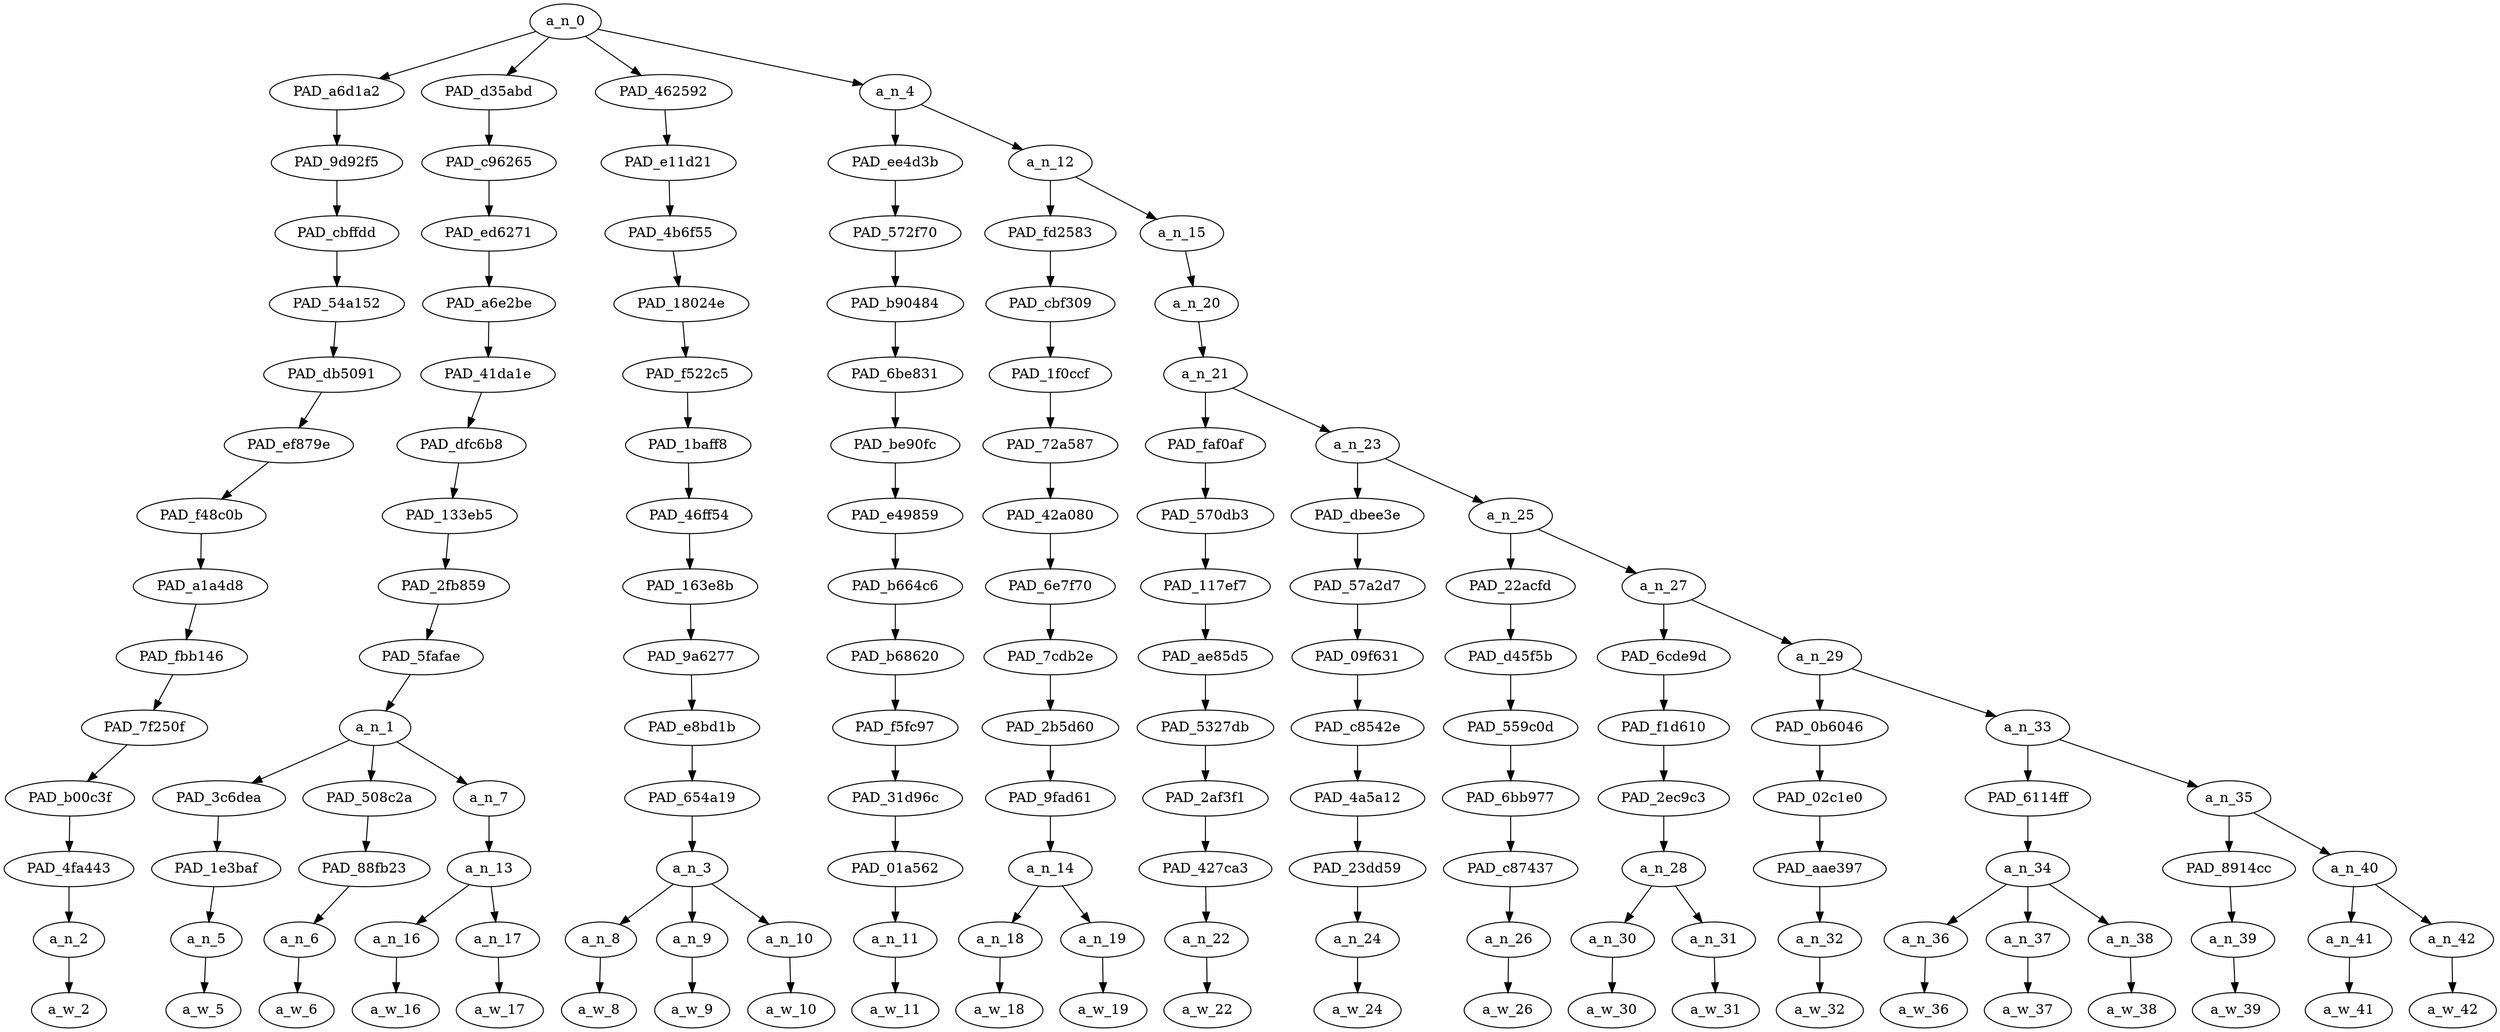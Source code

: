 strict digraph "" {
	a_n_0	[div_dir=1,
		index=0,
		level=14,
		pos="5.143961588541667,14!",
		text_span="[0, 1, 2, 3, 4, 5, 6, 7, 8, 9, 10, 11, 12, 13, 14, 15, 16, 17, 18, 19, 20, 21, 22]",
		value=0.99999998];
	PAD_a6d1a2	[div_dir=1,
		index=1,
		level=13,
		pos="4.0,13!",
		text_span="[4]",
		value=0.03120883];
	a_n_0 -> PAD_a6d1a2;
	PAD_d35abd	[div_dir=1,
		index=0,
		level=13,
		pos="1.1666666666666667,13!",
		text_span="[0, 1, 2, 3]",
		value=0.19670780];
	a_n_0 -> PAD_d35abd;
	PAD_462592	[div_dir=1,
		index=2,
		level=13,
		pos="6.0,13!",
		text_span="[5, 6, 7]",
		value=0.34139690];
	a_n_0 -> PAD_462592;
	a_n_4	[div_dir=1,
		index=3,
		level=13,
		pos="9.4091796875,13!",
		text_span="[8, 9, 10, 11, 12, 13, 14, 15, 16, 17, 18, 19, 20, 21, 22]",
		value=0.42964455];
	a_n_0 -> a_n_4;
	PAD_9d92f5	[div_dir=1,
		index=1,
		level=12,
		pos="4.0,12!",
		text_span="[4]",
		value=0.03120883];
	PAD_a6d1a2 -> PAD_9d92f5;
	PAD_cbffdd	[div_dir=1,
		index=1,
		level=11,
		pos="4.0,11!",
		text_span="[4]",
		value=0.03120883];
	PAD_9d92f5 -> PAD_cbffdd;
	PAD_54a152	[div_dir=1,
		index=1,
		level=10,
		pos="4.0,10!",
		text_span="[4]",
		value=0.03120883];
	PAD_cbffdd -> PAD_54a152;
	PAD_db5091	[div_dir=1,
		index=1,
		level=9,
		pos="4.0,9!",
		text_span="[4]",
		value=0.03120883];
	PAD_54a152 -> PAD_db5091;
	PAD_ef879e	[div_dir=1,
		index=1,
		level=8,
		pos="4.0,8!",
		text_span="[4]",
		value=0.03120883];
	PAD_db5091 -> PAD_ef879e;
	PAD_f48c0b	[div_dir=1,
		index=1,
		level=7,
		pos="4.0,7!",
		text_span="[4]",
		value=0.03120883];
	PAD_ef879e -> PAD_f48c0b;
	PAD_a1a4d8	[div_dir=1,
		index=1,
		level=6,
		pos="4.0,6!",
		text_span="[4]",
		value=0.03120883];
	PAD_f48c0b -> PAD_a1a4d8;
	PAD_fbb146	[div_dir=1,
		index=1,
		level=5,
		pos="4.0,5!",
		text_span="[4]",
		value=0.03120883];
	PAD_a1a4d8 -> PAD_fbb146;
	PAD_7f250f	[div_dir=1,
		index=1,
		level=4,
		pos="4.0,4!",
		text_span="[4]",
		value=0.03120883];
	PAD_fbb146 -> PAD_7f250f;
	PAD_b00c3f	[div_dir=1,
		index=3,
		level=3,
		pos="4.0,3!",
		text_span="[4]",
		value=0.03120883];
	PAD_7f250f -> PAD_b00c3f;
	PAD_4fa443	[div_dir=1,
		index=3,
		level=2,
		pos="4.0,2!",
		text_span="[4]",
		value=0.03120883];
	PAD_b00c3f -> PAD_4fa443;
	a_n_2	[div_dir=1,
		index=4,
		level=1,
		pos="4.0,1!",
		text_span="[4]",
		value=0.03120883];
	PAD_4fa443 -> a_n_2;
	a_w_2	[div_dir=0,
		index=4,
		level=0,
		pos="4,0!",
		text_span="[4]",
		value=does];
	a_n_2 -> a_w_2;
	PAD_c96265	[div_dir=1,
		index=0,
		level=12,
		pos="1.1666666666666667,12!",
		text_span="[0, 1, 2, 3]",
		value=0.19670780];
	PAD_d35abd -> PAD_c96265;
	PAD_ed6271	[div_dir=1,
		index=0,
		level=11,
		pos="1.1666666666666667,11!",
		text_span="[0, 1, 2, 3]",
		value=0.19670780];
	PAD_c96265 -> PAD_ed6271;
	PAD_a6e2be	[div_dir=1,
		index=0,
		level=10,
		pos="1.1666666666666667,10!",
		text_span="[0, 1, 2, 3]",
		value=0.19670780];
	PAD_ed6271 -> PAD_a6e2be;
	PAD_41da1e	[div_dir=1,
		index=0,
		level=9,
		pos="1.1666666666666667,9!",
		text_span="[0, 1, 2, 3]",
		value=0.19670780];
	PAD_a6e2be -> PAD_41da1e;
	PAD_dfc6b8	[div_dir=1,
		index=0,
		level=8,
		pos="1.1666666666666667,8!",
		text_span="[0, 1, 2, 3]",
		value=0.19670780];
	PAD_41da1e -> PAD_dfc6b8;
	PAD_133eb5	[div_dir=1,
		index=0,
		level=7,
		pos="1.1666666666666667,7!",
		text_span="[0, 1, 2, 3]",
		value=0.19670780];
	PAD_dfc6b8 -> PAD_133eb5;
	PAD_2fb859	[div_dir=1,
		index=0,
		level=6,
		pos="1.1666666666666667,6!",
		text_span="[0, 1, 2, 3]",
		value=0.19670780];
	PAD_133eb5 -> PAD_2fb859;
	PAD_5fafae	[div_dir=1,
		index=0,
		level=5,
		pos="1.1666666666666667,5!",
		text_span="[0, 1, 2, 3]",
		value=0.19670780];
	PAD_2fb859 -> PAD_5fafae;
	a_n_1	[div_dir=1,
		index=0,
		level=4,
		pos="1.1666666666666667,4!",
		text_span="[0, 1, 2, 3]",
		value=0.19670780];
	PAD_5fafae -> a_n_1;
	PAD_3c6dea	[div_dir=1,
		index=0,
		level=3,
		pos="0.0,3!",
		text_span="[0]",
		value=0.06307163];
	a_n_1 -> PAD_3c6dea;
	PAD_508c2a	[div_dir=1,
		index=1,
		level=3,
		pos="1.0,3!",
		text_span="[1]",
		value=0.04877515];
	a_n_1 -> PAD_508c2a;
	a_n_7	[div_dir=1,
		index=2,
		level=3,
		pos="2.5,3!",
		text_span="[2, 3]",
		value=0.08437513];
	a_n_1 -> a_n_7;
	PAD_1e3baf	[div_dir=1,
		index=0,
		level=2,
		pos="0.0,2!",
		text_span="[0]",
		value=0.06307163];
	PAD_3c6dea -> PAD_1e3baf;
	a_n_5	[div_dir=1,
		index=0,
		level=1,
		pos="0.0,1!",
		text_span="[0]",
		value=0.06307163];
	PAD_1e3baf -> a_n_5;
	a_w_5	[div_dir=0,
		index=0,
		level=0,
		pos="0,0!",
		text_span="[0]",
		value=excuse];
	a_n_5 -> a_w_5;
	PAD_88fb23	[div_dir=1,
		index=1,
		level=2,
		pos="1.0,2!",
		text_span="[1]",
		value=0.04877515];
	PAD_508c2a -> PAD_88fb23;
	a_n_6	[div_dir=1,
		index=1,
		level=1,
		pos="1.0,1!",
		text_span="[1]",
		value=0.04877515];
	PAD_88fb23 -> a_n_6;
	a_w_6	[div_dir=0,
		index=1,
		level=0,
		pos="1,0!",
		text_span="[1]",
		value=me];
	a_n_6 -> a_w_6;
	a_n_13	[div_dir=1,
		index=2,
		level=2,
		pos="2.5,2!",
		text_span="[2, 3]",
		value=0.08410589];
	a_n_7 -> a_n_13;
	a_n_16	[div_dir=1,
		index=2,
		level=1,
		pos="2.0,1!",
		text_span="[2]",
		value=0.04468925];
	a_n_13 -> a_n_16;
	a_n_17	[div_dir=1,
		index=3,
		level=1,
		pos="3.0,1!",
		text_span="[3]",
		value=0.03914741];
	a_n_13 -> a_n_17;
	a_w_16	[div_dir=0,
		index=2,
		level=0,
		pos="2,0!",
		text_span="[2]",
		value=ma];
	a_n_16 -> a_w_16;
	a_w_17	[div_dir=0,
		index=3,
		level=0,
		pos="3,0!",
		text_span="[3]",
		value=am];
	a_n_17 -> a_w_17;
	PAD_e11d21	[div_dir=1,
		index=2,
		level=12,
		pos="6.0,12!",
		text_span="[5, 6, 7]",
		value=0.34139690];
	PAD_462592 -> PAD_e11d21;
	PAD_4b6f55	[div_dir=1,
		index=2,
		level=11,
		pos="6.0,11!",
		text_span="[5, 6, 7]",
		value=0.34139690];
	PAD_e11d21 -> PAD_4b6f55;
	PAD_18024e	[div_dir=1,
		index=2,
		level=10,
		pos="6.0,10!",
		text_span="[5, 6, 7]",
		value=0.34139690];
	PAD_4b6f55 -> PAD_18024e;
	PAD_f522c5	[div_dir=1,
		index=2,
		level=9,
		pos="6.0,9!",
		text_span="[5, 6, 7]",
		value=0.34139690];
	PAD_18024e -> PAD_f522c5;
	PAD_1baff8	[div_dir=1,
		index=2,
		level=8,
		pos="6.0,8!",
		text_span="[5, 6, 7]",
		value=0.34139690];
	PAD_f522c5 -> PAD_1baff8;
	PAD_46ff54	[div_dir=1,
		index=2,
		level=7,
		pos="6.0,7!",
		text_span="[5, 6, 7]",
		value=0.34139690];
	PAD_1baff8 -> PAD_46ff54;
	PAD_163e8b	[div_dir=1,
		index=2,
		level=6,
		pos="6.0,6!",
		text_span="[5, 6, 7]",
		value=0.34139690];
	PAD_46ff54 -> PAD_163e8b;
	PAD_9a6277	[div_dir=1,
		index=2,
		level=5,
		pos="6.0,5!",
		text_span="[5, 6, 7]",
		value=0.34139690];
	PAD_163e8b -> PAD_9a6277;
	PAD_e8bd1b	[div_dir=1,
		index=2,
		level=4,
		pos="6.0,4!",
		text_span="[5, 6, 7]",
		value=0.34139690];
	PAD_9a6277 -> PAD_e8bd1b;
	PAD_654a19	[div_dir=1,
		index=4,
		level=3,
		pos="6.0,3!",
		text_span="[5, 6, 7]",
		value=0.34139690];
	PAD_e8bd1b -> PAD_654a19;
	a_n_3	[div_dir=1,
		index=4,
		level=2,
		pos="6.0,2!",
		text_span="[5, 6, 7]",
		value=0.34139690];
	PAD_654a19 -> a_n_3;
	a_n_8	[div_dir=1,
		index=5,
		level=1,
		pos="5.0,1!",
		text_span="[5]",
		value=0.05155838];
	a_n_3 -> a_n_8;
	a_n_9	[div_dir=1,
		index=6,
		level=1,
		pos="6.0,1!",
		text_span="[6]",
		value=0.23481309];
	a_n_3 -> a_n_9;
	a_n_10	[div_dir=1,
		index=7,
		level=1,
		pos="7.0,1!",
		text_span="[7]",
		value=0.05359775];
	a_n_3 -> a_n_10;
	a_w_8	[div_dir=0,
		index=5,
		level=0,
		pos="5,0!",
		text_span="[5]",
		value=your];
	a_n_8 -> a_w_8;
	a_w_9	[div_dir=0,
		index=6,
		level=0,
		pos="6,0!",
		text_span="[6]",
		value=nigger];
	a_n_9 -> a_w_9;
	a_w_10	[div_dir=0,
		index=7,
		level=0,
		pos="7,0!",
		text_span="[7]",
		value=ass];
	a_n_10 -> a_w_10;
	PAD_ee4d3b	[div_dir=1,
		index=3,
		level=12,
		pos="8.0,12!",
		text_span="[8]",
		value=0.03265730];
	a_n_4 -> PAD_ee4d3b;
	a_n_12	[div_dir=1,
		index=4,
		level=12,
		pos="10.818359375,12!",
		text_span="[9, 10, 11, 12, 13, 14, 15, 16, 17, 18, 19, 20, 21, 22]",
		value=0.39670768];
	a_n_4 -> a_n_12;
	PAD_572f70	[div_dir=1,
		index=3,
		level=11,
		pos="8.0,11!",
		text_span="[8]",
		value=0.03265730];
	PAD_ee4d3b -> PAD_572f70;
	PAD_b90484	[div_dir=1,
		index=3,
		level=10,
		pos="8.0,10!",
		text_span="[8]",
		value=0.03265730];
	PAD_572f70 -> PAD_b90484;
	PAD_6be831	[div_dir=1,
		index=3,
		level=9,
		pos="8.0,9!",
		text_span="[8]",
		value=0.03265730];
	PAD_b90484 -> PAD_6be831;
	PAD_be90fc	[div_dir=1,
		index=3,
		level=8,
		pos="8.0,8!",
		text_span="[8]",
		value=0.03265730];
	PAD_6be831 -> PAD_be90fc;
	PAD_e49859	[div_dir=1,
		index=3,
		level=7,
		pos="8.0,7!",
		text_span="[8]",
		value=0.03265730];
	PAD_be90fc -> PAD_e49859;
	PAD_b664c6	[div_dir=1,
		index=3,
		level=6,
		pos="8.0,6!",
		text_span="[8]",
		value=0.03265730];
	PAD_e49859 -> PAD_b664c6;
	PAD_b68620	[div_dir=1,
		index=3,
		level=5,
		pos="8.0,5!",
		text_span="[8]",
		value=0.03265730];
	PAD_b664c6 -> PAD_b68620;
	PAD_f5fc97	[div_dir=1,
		index=3,
		level=4,
		pos="8.0,4!",
		text_span="[8]",
		value=0.03265730];
	PAD_b68620 -> PAD_f5fc97;
	PAD_31d96c	[div_dir=1,
		index=5,
		level=3,
		pos="8.0,3!",
		text_span="[8]",
		value=0.03265730];
	PAD_f5fc97 -> PAD_31d96c;
	PAD_01a562	[div_dir=1,
		index=5,
		level=2,
		pos="8.0,2!",
		text_span="[8]",
		value=0.03265730];
	PAD_31d96c -> PAD_01a562;
	a_n_11	[div_dir=1,
		index=8,
		level=1,
		pos="8.0,1!",
		text_span="[8]",
		value=0.03265730];
	PAD_01a562 -> a_n_11;
	a_w_11	[div_dir=0,
		index=8,
		level=0,
		pos="8,0!",
		text_span="[8]",
		value=have];
	a_n_11 -> a_w_11;
	PAD_fd2583	[div_dir=1,
		index=4,
		level=11,
		pos="9.5,11!",
		text_span="[9, 10]",
		value=0.04863919];
	a_n_12 -> PAD_fd2583;
	a_n_15	[div_dir=1,
		index=5,
		level=11,
		pos="12.13671875,11!",
		text_span="[11, 12, 13, 14, 15, 16, 17, 18, 19, 20, 21, 22]",
		value=0.34784907];
	a_n_12 -> a_n_15;
	PAD_cbf309	[div_dir=1,
		index=4,
		level=10,
		pos="9.5,10!",
		text_span="[9, 10]",
		value=0.04863919];
	PAD_fd2583 -> PAD_cbf309;
	PAD_1f0ccf	[div_dir=1,
		index=4,
		level=9,
		pos="9.5,9!",
		text_span="[9, 10]",
		value=0.04863919];
	PAD_cbf309 -> PAD_1f0ccf;
	PAD_72a587	[div_dir=1,
		index=4,
		level=8,
		pos="9.5,8!",
		text_span="[9, 10]",
		value=0.04863919];
	PAD_1f0ccf -> PAD_72a587;
	PAD_42a080	[div_dir=1,
		index=4,
		level=7,
		pos="9.5,7!",
		text_span="[9, 10]",
		value=0.04863919];
	PAD_72a587 -> PAD_42a080;
	PAD_6e7f70	[div_dir=1,
		index=4,
		level=6,
		pos="9.5,6!",
		text_span="[9, 10]",
		value=0.04863919];
	PAD_42a080 -> PAD_6e7f70;
	PAD_7cdb2e	[div_dir=1,
		index=4,
		level=5,
		pos="9.5,5!",
		text_span="[9, 10]",
		value=0.04863919];
	PAD_6e7f70 -> PAD_7cdb2e;
	PAD_2b5d60	[div_dir=1,
		index=4,
		level=4,
		pos="9.5,4!",
		text_span="[9, 10]",
		value=0.04863919];
	PAD_7cdb2e -> PAD_2b5d60;
	PAD_9fad61	[div_dir=1,
		index=6,
		level=3,
		pos="9.5,3!",
		text_span="[9, 10]",
		value=0.04863919];
	PAD_2b5d60 -> PAD_9fad61;
	a_n_14	[div_dir=1,
		index=6,
		level=2,
		pos="9.5,2!",
		text_span="[9, 10]",
		value=0.04863919];
	PAD_9fad61 -> a_n_14;
	a_n_18	[div_dir=1,
		index=9,
		level=1,
		pos="9.0,1!",
		text_span="[9]",
		value=0.02281492];
	a_n_14 -> a_n_18;
	a_n_19	[div_dir=-1,
		index=10,
		level=1,
		pos="10.0,1!",
		text_span="[10]",
		value=0.02578681];
	a_n_14 -> a_n_19;
	a_w_18	[div_dir=0,
		index=9,
		level=0,
		pos="9,0!",
		text_span="[9]",
		value=a];
	a_n_18 -> a_w_18;
	a_w_19	[div_dir=0,
		index=10,
		level=0,
		pos="10,0!",
		text_span="[10]",
		value=moment];
	a_n_19 -> a_w_19;
	a_n_20	[div_dir=1,
		index=5,
		level=10,
		pos="12.13671875,10!",
		text_span="[11, 12, 13, 14, 15, 16, 17, 18, 19, 20, 21, 22]",
		value=0.34762732];
	a_n_15 -> a_n_20;
	a_n_21	[div_dir=1,
		index=5,
		level=9,
		pos="12.13671875,9!",
		text_span="[11, 12, 13, 14, 15, 16, 17, 18, 19, 20, 21, 22]",
		value=0.34740556];
	a_n_20 -> a_n_21;
	PAD_faf0af	[div_dir=1,
		index=5,
		level=8,
		pos="11.0,8!",
		text_span="[11]",
		value=0.02123059];
	a_n_21 -> PAD_faf0af;
	a_n_23	[div_dir=1,
		index=6,
		level=8,
		pos="13.2734375,8!",
		text_span="[12, 13, 14, 15, 16, 17, 18, 19, 20, 21, 22]",
		value=0.32595321];
	a_n_21 -> a_n_23;
	PAD_570db3	[div_dir=1,
		index=5,
		level=7,
		pos="11.0,7!",
		text_span="[11]",
		value=0.02123059];
	PAD_faf0af -> PAD_570db3;
	PAD_117ef7	[div_dir=1,
		index=5,
		level=6,
		pos="11.0,6!",
		text_span="[11]",
		value=0.02123059];
	PAD_570db3 -> PAD_117ef7;
	PAD_ae85d5	[div_dir=1,
		index=5,
		level=5,
		pos="11.0,5!",
		text_span="[11]",
		value=0.02123059];
	PAD_117ef7 -> PAD_ae85d5;
	PAD_5327db	[div_dir=1,
		index=5,
		level=4,
		pos="11.0,4!",
		text_span="[11]",
		value=0.02123059];
	PAD_ae85d5 -> PAD_5327db;
	PAD_2af3f1	[div_dir=1,
		index=7,
		level=3,
		pos="11.0,3!",
		text_span="[11]",
		value=0.02123059];
	PAD_5327db -> PAD_2af3f1;
	PAD_427ca3	[div_dir=1,
		index=7,
		level=2,
		pos="11.0,2!",
		text_span="[11]",
		value=0.02123059];
	PAD_2af3f1 -> PAD_427ca3;
	a_n_22	[div_dir=1,
		index=11,
		level=1,
		pos="11.0,1!",
		text_span="[11]",
		value=0.02123059];
	PAD_427ca3 -> a_n_22;
	a_w_22	[div_dir=0,
		index=11,
		level=0,
		pos="11,0!",
		text_span="[11]",
		value=to];
	a_n_22 -> a_w_22;
	PAD_dbee3e	[div_dir=1,
		index=6,
		level=7,
		pos="12.0,7!",
		text_span="[12]",
		value=0.02530999];
	a_n_23 -> PAD_dbee3e;
	a_n_25	[div_dir=1,
		index=7,
		level=7,
		pos="14.546875,7!",
		text_span="[13, 14, 15, 16, 17, 18, 19, 20, 21, 22]",
		value=0.30042633];
	a_n_23 -> a_n_25;
	PAD_57a2d7	[div_dir=1,
		index=6,
		level=6,
		pos="12.0,6!",
		text_span="[12]",
		value=0.02530999];
	PAD_dbee3e -> PAD_57a2d7;
	PAD_09f631	[div_dir=1,
		index=6,
		level=5,
		pos="12.0,5!",
		text_span="[12]",
		value=0.02530999];
	PAD_57a2d7 -> PAD_09f631;
	PAD_c8542e	[div_dir=1,
		index=6,
		level=4,
		pos="12.0,4!",
		text_span="[12]",
		value=0.02530999];
	PAD_09f631 -> PAD_c8542e;
	PAD_4a5a12	[div_dir=1,
		index=8,
		level=3,
		pos="12.0,3!",
		text_span="[12]",
		value=0.02530999];
	PAD_c8542e -> PAD_4a5a12;
	PAD_23dd59	[div_dir=1,
		index=8,
		level=2,
		pos="12.0,2!",
		text_span="[12]",
		value=0.02530999];
	PAD_4a5a12 -> PAD_23dd59;
	a_n_24	[div_dir=1,
		index=12,
		level=1,
		pos="12.0,1!",
		text_span="[12]",
		value=0.02530999];
	PAD_23dd59 -> a_n_24;
	a_w_24	[div_dir=0,
		index=12,
		level=0,
		pos="12,0!",
		text_span="[12]",
		value=speak];
	a_n_24 -> a_w_24;
	PAD_22acfd	[div_dir=-1,
		index=7,
		level=6,
		pos="13.0,6!",
		text_span="[13]",
		value=0.02591201];
	a_n_25 -> PAD_22acfd;
	a_n_27	[div_dir=1,
		index=8,
		level=6,
		pos="16.09375,6!",
		text_span="[14, 15, 16, 17, 18, 19, 20, 21, 22]",
		value=0.27428893];
	a_n_25 -> a_n_27;
	PAD_d45f5b	[div_dir=-1,
		index=7,
		level=5,
		pos="13.0,5!",
		text_span="[13]",
		value=0.02591201];
	PAD_22acfd -> PAD_d45f5b;
	PAD_559c0d	[div_dir=-1,
		index=7,
		level=4,
		pos="13.0,4!",
		text_span="[13]",
		value=0.02591201];
	PAD_d45f5b -> PAD_559c0d;
	PAD_6bb977	[div_dir=-1,
		index=9,
		level=3,
		pos="13.0,3!",
		text_span="[13]",
		value=0.02591201];
	PAD_559c0d -> PAD_6bb977;
	PAD_c87437	[div_dir=-1,
		index=9,
		level=2,
		pos="13.0,2!",
		text_span="[13]",
		value=0.02591201];
	PAD_6bb977 -> PAD_c87437;
	a_n_26	[div_dir=-1,
		index=13,
		level=1,
		pos="13.0,1!",
		text_span="[13]",
		value=0.02591201];
	PAD_c87437 -> a_n_26;
	a_w_26	[div_dir=0,
		index=13,
		level=0,
		pos="13,0!",
		text_span="[13]",
		value=about];
	a_n_26 -> a_w_26;
	PAD_6cde9d	[div_dir=1,
		index=8,
		level=5,
		pos="14.5,5!",
		text_span="[14, 15]",
		value=0.05330366];
	a_n_27 -> PAD_6cde9d;
	a_n_29	[div_dir=1,
		index=9,
		level=5,
		pos="17.6875,5!",
		text_span="[16, 17, 18, 19, 20, 21, 22]",
		value=0.22071542];
	a_n_27 -> a_n_29;
	PAD_f1d610	[div_dir=1,
		index=8,
		level=4,
		pos="14.5,4!",
		text_span="[14, 15]",
		value=0.05330366];
	PAD_6cde9d -> PAD_f1d610;
	PAD_2ec9c3	[div_dir=1,
		index=10,
		level=3,
		pos="14.5,3!",
		text_span="[14, 15]",
		value=0.05330366];
	PAD_f1d610 -> PAD_2ec9c3;
	a_n_28	[div_dir=1,
		index=10,
		level=2,
		pos="14.5,2!",
		text_span="[14, 15]",
		value=0.05330366];
	PAD_2ec9c3 -> a_n_28;
	a_n_30	[div_dir=1,
		index=14,
		level=1,
		pos="14.0,1!",
		text_span="[14]",
		value=0.02363884];
	a_n_28 -> a_n_30;
	a_n_31	[div_dir=1,
		index=15,
		level=1,
		pos="15.0,1!",
		text_span="[15]",
		value=0.02963462];
	a_n_28 -> a_n_31;
	a_w_30	[div_dir=0,
		index=14,
		level=0,
		pos="14,0!",
		text_span="[14]",
		value=the];
	a_n_30 -> a_w_30;
	a_w_31	[div_dir=0,
		index=15,
		level=0,
		pos="15,0!",
		text_span="[15]",
		value=day];
	a_n_31 -> a_w_31;
	PAD_0b6046	[div_dir=1,
		index=9,
		level=4,
		pos="16.0,4!",
		text_span="[16]",
		value=0.02504869];
	a_n_29 -> PAD_0b6046;
	a_n_33	[div_dir=1,
		index=10,
		level=4,
		pos="19.375,4!",
		text_span="[17, 18, 19, 20, 21, 22]",
		value=0.19537539];
	a_n_29 -> a_n_33;
	PAD_02c1e0	[div_dir=1,
		index=11,
		level=3,
		pos="16.0,3!",
		text_span="[16]",
		value=0.02504869];
	PAD_0b6046 -> PAD_02c1e0;
	PAD_aae397	[div_dir=1,
		index=11,
		level=2,
		pos="16.0,2!",
		text_span="[16]",
		value=0.02504869];
	PAD_02c1e0 -> PAD_aae397;
	a_n_32	[div_dir=1,
		index=16,
		level=1,
		pos="16.0,1!",
		text_span="[16]",
		value=0.02504869];
	PAD_aae397 -> a_n_32;
	a_w_32	[div_dir=0,
		index=16,
		level=0,
		pos="16,0!",
		text_span="[16]",
		value=of];
	a_n_32 -> a_w_32;
	PAD_6114ff	[div_dir=1,
		index=12,
		level=3,
		pos="18.0,3!",
		text_span="[17, 18, 19]",
		value=0.09347999];
	a_n_33 -> PAD_6114ff;
	a_n_35	[div_dir=1,
		index=13,
		level=3,
		pos="20.75,3!",
		text_span="[20, 21, 22]",
		value=0.10160053];
	a_n_33 -> a_n_35;
	a_n_34	[div_dir=1,
		index=12,
		level=2,
		pos="18.0,2!",
		text_span="[17, 18, 19]",
		value=0.09347999];
	PAD_6114ff -> a_n_34;
	a_n_36	[div_dir=1,
		index=17,
		level=1,
		pos="17.0,1!",
		text_span="[17]",
		value=0.02433238];
	a_n_34 -> a_n_36;
	a_n_37	[div_dir=1,
		index=18,
		level=1,
		pos="18.0,1!",
		text_span="[18]",
		value=0.03802889];
	a_n_34 -> a_n_37;
	a_n_38	[div_dir=1,
		index=19,
		level=1,
		pos="19.0,1!",
		text_span="[19]",
		value=0.03094263];
	a_n_34 -> a_n_38;
	a_w_36	[div_dir=0,
		index=17,
		level=0,
		pos="17,0!",
		text_span="[17]",
		value=the1];
	a_n_36 -> a_w_36;
	a_w_37	[div_dir=0,
		index=18,
		level=0,
		pos="18,0!",
		text_span="[18]",
		value=rope];
	a_n_37 -> a_w_37;
	a_w_38	[div_dir=0,
		index=19,
		level=0,
		pos="19,0!",
		text_span="[19]",
		value=day1];
	a_n_38 -> a_w_38;
	PAD_8914cc	[div_dir=1,
		index=13,
		level=2,
		pos="20.0,2!",
		text_span="[20]",
		value=0.02292936];
	a_n_35 -> PAD_8914cc;
	a_n_40	[div_dir=1,
		index=14,
		level=2,
		pos="21.5,2!",
		text_span="[21, 22]",
		value=0.07842939];
	a_n_35 -> a_n_40;
	a_n_39	[div_dir=1,
		index=20,
		level=1,
		pos="20.0,1!",
		text_span="[20]",
		value=0.02292936];
	PAD_8914cc -> a_n_39;
	a_w_39	[div_dir=0,
		index=20,
		level=0,
		pos="20,0!",
		text_span="[20]",
		value=of1];
	a_n_39 -> a_w_39;
	a_n_41	[div_dir=1,
		index=21,
		level=1,
		pos="21.0,1!",
		text_span="[21]",
		value=0.02939552];
	a_n_40 -> a_n_41;
	a_n_42	[div_dir=1,
		index=22,
		level=1,
		pos="22.0,1!",
		text_span="[22]",
		value=0.04883275];
	a_n_40 -> a_n_42;
	a_w_41	[div_dir=0,
		index=21,
		level=0,
		pos="21,0!",
		text_span="[21]",
		value=the2];
	a_n_41 -> a_w_41;
	a_w_42	[div_dir=0,
		index=22,
		level=0,
		pos="22,0!",
		text_span="[22]",
		value=rope1];
	a_n_42 -> a_w_42;
}
